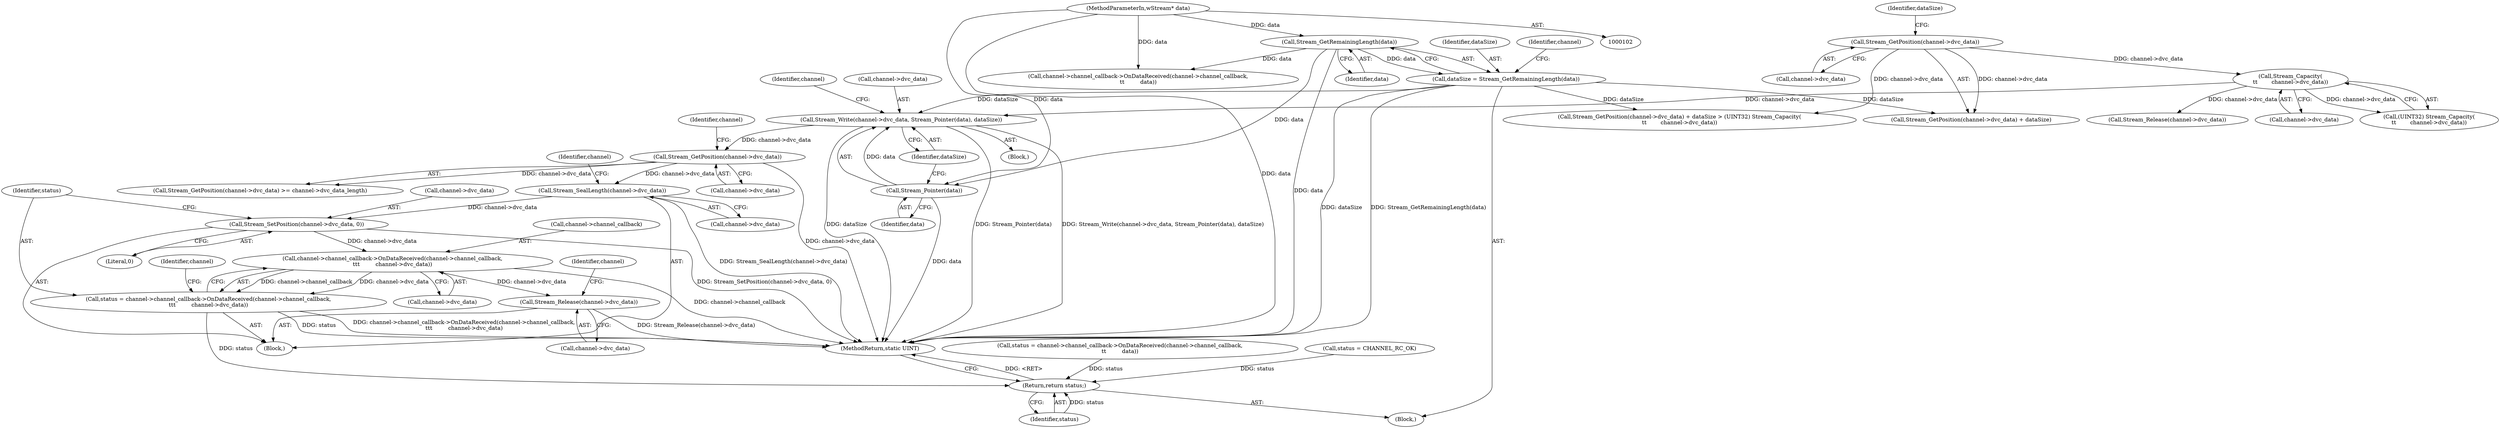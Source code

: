 digraph "1_FreeRDP_baee520e3dd9be6511c45a14c5f5e77784de1471_6@API" {
"1000203" [label="(Call,channel->channel_callback->OnDataReceived(channel->channel_callback,\n\t\t\t         channel->dvc_data))"];
"1000196" [label="(Call,Stream_SetPosition(channel->dvc_data, 0))"];
"1000192" [label="(Call,Stream_SealLength(channel->dvc_data))"];
"1000184" [label="(Call,Stream_GetPosition(channel->dvc_data))"];
"1000175" [label="(Call,Stream_Write(channel->dvc_data, Stream_Pointer(data), dataSize))"];
"1000153" [label="(Call,Stream_Capacity(\n\t\t        channel->dvc_data))"];
"1000146" [label="(Call,Stream_GetPosition(channel->dvc_data))"];
"1000179" [label="(Call,Stream_Pointer(data))"];
"1000116" [label="(Call,Stream_GetRemainingLength(data))"];
"1000106" [label="(MethodParameterIn,wStream* data)"];
"1000114" [label="(Call,dataSize = Stream_GetRemainingLength(data))"];
"1000201" [label="(Call,status = channel->channel_callback->OnDataReceived(channel->channel_callback,\n\t\t\t         channel->dvc_data))"];
"1000228" [label="(Return,return status;)"];
"1000210" [label="(Call,Stream_Release(channel->dvc_data))"];
"1000191" [label="(Block,)"];
"1000106" [label="(MethodParameterIn,wStream* data)"];
"1000197" [label="(Call,channel->dvc_data)"];
"1000146" [label="(Call,Stream_GetPosition(channel->dvc_data))"];
"1000164" [label="(Call,Stream_Release(channel->dvc_data))"];
"1000176" [label="(Call,channel->dvc_data)"];
"1000230" [label="(MethodReturn,static UINT)"];
"1000223" [label="(Call,channel->channel_callback->OnDataReceived(channel->channel_callback,\n\t\t         data))"];
"1000229" [label="(Identifier,status)"];
"1000183" [label="(Call,Stream_GetPosition(channel->dvc_data) >= channel->dvc_data_length)"];
"1000116" [label="(Call,Stream_GetRemainingLength(data))"];
"1000179" [label="(Call,Stream_Pointer(data))"];
"1000114" [label="(Call,dataSize = Stream_GetRemainingLength(data))"];
"1000200" [label="(Literal,0)"];
"1000180" [label="(Identifier,data)"];
"1000144" [label="(Call,Stream_GetPosition(channel->dvc_data) + dataSize > (UINT32) Stream_Capacity(\n\t\t        channel->dvc_data))"];
"1000192" [label="(Call,Stream_SealLength(channel->dvc_data))"];
"1000147" [label="(Call,channel->dvc_data)"];
"1000207" [label="(Call,channel->dvc_data)"];
"1000107" [label="(Block,)"];
"1000198" [label="(Identifier,channel)"];
"1000221" [label="(Call,status = channel->channel_callback->OnDataReceived(channel->channel_callback,\n\t\t         data))"];
"1000154" [label="(Call,channel->dvc_data)"];
"1000203" [label="(Call,channel->channel_callback->OnDataReceived(channel->channel_callback,\n\t\t\t         channel->dvc_data))"];
"1000186" [label="(Identifier,channel)"];
"1000151" [label="(Call,(UINT32) Stream_Capacity(\n\t\t        channel->dvc_data))"];
"1000109" [label="(Call,status = CHANNEL_RC_OK)"];
"1000210" [label="(Call,Stream_Release(channel->dvc_data))"];
"1000193" [label="(Call,channel->dvc_data)"];
"1000181" [label="(Identifier,dataSize)"];
"1000150" [label="(Identifier,dataSize)"];
"1000115" [label="(Identifier,dataSize)"];
"1000212" [label="(Identifier,channel)"];
"1000202" [label="(Identifier,status)"];
"1000153" [label="(Call,Stream_Capacity(\n\t\t        channel->dvc_data))"];
"1000142" [label="(Block,)"];
"1000185" [label="(Call,channel->dvc_data)"];
"1000204" [label="(Call,channel->channel_callback)"];
"1000216" [label="(Identifier,channel)"];
"1000201" [label="(Call,status = channel->channel_callback->OnDataReceived(channel->channel_callback,\n\t\t\t         channel->dvc_data))"];
"1000228" [label="(Return,return status;)"];
"1000196" [label="(Call,Stream_SetPosition(channel->dvc_data, 0))"];
"1000184" [label="(Call,Stream_GetPosition(channel->dvc_data))"];
"1000189" [label="(Identifier,channel)"];
"1000175" [label="(Call,Stream_Write(channel->dvc_data, Stream_Pointer(data), dataSize))"];
"1000117" [label="(Identifier,data)"];
"1000119" [label="(Identifier,channel)"];
"1000211" [label="(Call,channel->dvc_data)"];
"1000145" [label="(Call,Stream_GetPosition(channel->dvc_data) + dataSize)"];
"1000203" -> "1000201"  [label="AST: "];
"1000203" -> "1000207"  [label="CFG: "];
"1000204" -> "1000203"  [label="AST: "];
"1000207" -> "1000203"  [label="AST: "];
"1000201" -> "1000203"  [label="CFG: "];
"1000203" -> "1000230"  [label="DDG: channel->channel_callback"];
"1000203" -> "1000201"  [label="DDG: channel->channel_callback"];
"1000203" -> "1000201"  [label="DDG: channel->dvc_data"];
"1000196" -> "1000203"  [label="DDG: channel->dvc_data"];
"1000203" -> "1000210"  [label="DDG: channel->dvc_data"];
"1000196" -> "1000191"  [label="AST: "];
"1000196" -> "1000200"  [label="CFG: "];
"1000197" -> "1000196"  [label="AST: "];
"1000200" -> "1000196"  [label="AST: "];
"1000202" -> "1000196"  [label="CFG: "];
"1000196" -> "1000230"  [label="DDG: Stream_SetPosition(channel->dvc_data, 0)"];
"1000192" -> "1000196"  [label="DDG: channel->dvc_data"];
"1000192" -> "1000191"  [label="AST: "];
"1000192" -> "1000193"  [label="CFG: "];
"1000193" -> "1000192"  [label="AST: "];
"1000198" -> "1000192"  [label="CFG: "];
"1000192" -> "1000230"  [label="DDG: Stream_SealLength(channel->dvc_data)"];
"1000184" -> "1000192"  [label="DDG: channel->dvc_data"];
"1000184" -> "1000183"  [label="AST: "];
"1000184" -> "1000185"  [label="CFG: "];
"1000185" -> "1000184"  [label="AST: "];
"1000189" -> "1000184"  [label="CFG: "];
"1000184" -> "1000230"  [label="DDG: channel->dvc_data"];
"1000184" -> "1000183"  [label="DDG: channel->dvc_data"];
"1000175" -> "1000184"  [label="DDG: channel->dvc_data"];
"1000175" -> "1000142"  [label="AST: "];
"1000175" -> "1000181"  [label="CFG: "];
"1000176" -> "1000175"  [label="AST: "];
"1000179" -> "1000175"  [label="AST: "];
"1000181" -> "1000175"  [label="AST: "];
"1000186" -> "1000175"  [label="CFG: "];
"1000175" -> "1000230"  [label="DDG: dataSize"];
"1000175" -> "1000230"  [label="DDG: Stream_Pointer(data)"];
"1000175" -> "1000230"  [label="DDG: Stream_Write(channel->dvc_data, Stream_Pointer(data), dataSize)"];
"1000153" -> "1000175"  [label="DDG: channel->dvc_data"];
"1000179" -> "1000175"  [label="DDG: data"];
"1000114" -> "1000175"  [label="DDG: dataSize"];
"1000153" -> "1000151"  [label="AST: "];
"1000153" -> "1000154"  [label="CFG: "];
"1000154" -> "1000153"  [label="AST: "];
"1000151" -> "1000153"  [label="CFG: "];
"1000153" -> "1000151"  [label="DDG: channel->dvc_data"];
"1000146" -> "1000153"  [label="DDG: channel->dvc_data"];
"1000153" -> "1000164"  [label="DDG: channel->dvc_data"];
"1000146" -> "1000145"  [label="AST: "];
"1000146" -> "1000147"  [label="CFG: "];
"1000147" -> "1000146"  [label="AST: "];
"1000150" -> "1000146"  [label="CFG: "];
"1000146" -> "1000144"  [label="DDG: channel->dvc_data"];
"1000146" -> "1000145"  [label="DDG: channel->dvc_data"];
"1000179" -> "1000180"  [label="CFG: "];
"1000180" -> "1000179"  [label="AST: "];
"1000181" -> "1000179"  [label="CFG: "];
"1000179" -> "1000230"  [label="DDG: data"];
"1000116" -> "1000179"  [label="DDG: data"];
"1000106" -> "1000179"  [label="DDG: data"];
"1000116" -> "1000114"  [label="AST: "];
"1000116" -> "1000117"  [label="CFG: "];
"1000117" -> "1000116"  [label="AST: "];
"1000114" -> "1000116"  [label="CFG: "];
"1000116" -> "1000230"  [label="DDG: data"];
"1000116" -> "1000114"  [label="DDG: data"];
"1000106" -> "1000116"  [label="DDG: data"];
"1000116" -> "1000223"  [label="DDG: data"];
"1000106" -> "1000102"  [label="AST: "];
"1000106" -> "1000230"  [label="DDG: data"];
"1000106" -> "1000223"  [label="DDG: data"];
"1000114" -> "1000107"  [label="AST: "];
"1000115" -> "1000114"  [label="AST: "];
"1000119" -> "1000114"  [label="CFG: "];
"1000114" -> "1000230"  [label="DDG: dataSize"];
"1000114" -> "1000230"  [label="DDG: Stream_GetRemainingLength(data)"];
"1000114" -> "1000144"  [label="DDG: dataSize"];
"1000114" -> "1000145"  [label="DDG: dataSize"];
"1000201" -> "1000191"  [label="AST: "];
"1000202" -> "1000201"  [label="AST: "];
"1000212" -> "1000201"  [label="CFG: "];
"1000201" -> "1000230"  [label="DDG: channel->channel_callback->OnDataReceived(channel->channel_callback,\n\t\t\t         channel->dvc_data)"];
"1000201" -> "1000230"  [label="DDG: status"];
"1000201" -> "1000228"  [label="DDG: status"];
"1000228" -> "1000107"  [label="AST: "];
"1000228" -> "1000229"  [label="CFG: "];
"1000229" -> "1000228"  [label="AST: "];
"1000230" -> "1000228"  [label="CFG: "];
"1000228" -> "1000230"  [label="DDG: <RET>"];
"1000229" -> "1000228"  [label="DDG: status"];
"1000221" -> "1000228"  [label="DDG: status"];
"1000109" -> "1000228"  [label="DDG: status"];
"1000210" -> "1000191"  [label="AST: "];
"1000210" -> "1000211"  [label="CFG: "];
"1000211" -> "1000210"  [label="AST: "];
"1000216" -> "1000210"  [label="CFG: "];
"1000210" -> "1000230"  [label="DDG: Stream_Release(channel->dvc_data)"];
}
